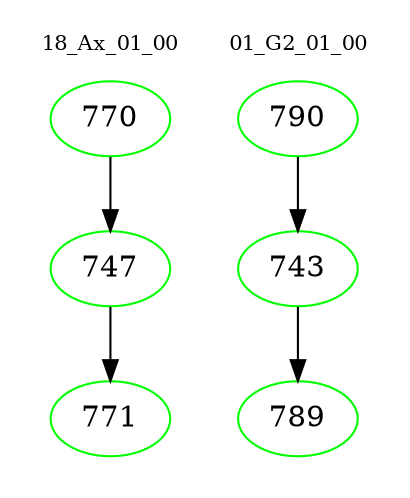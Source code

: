 digraph{
subgraph cluster_0 {
color = white
label = "18_Ax_01_00";
fontsize=10;
T0_770 [label="770", color="green"]
T0_770 -> T0_747 [color="black"]
T0_747 [label="747", color="green"]
T0_747 -> T0_771 [color="black"]
T0_771 [label="771", color="green"]
}
subgraph cluster_1 {
color = white
label = "01_G2_01_00";
fontsize=10;
T1_790 [label="790", color="green"]
T1_790 -> T1_743 [color="black"]
T1_743 [label="743", color="green"]
T1_743 -> T1_789 [color="black"]
T1_789 [label="789", color="green"]
}
}
